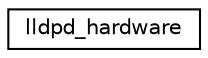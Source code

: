 digraph G
{
  edge [fontname="Helvetica",fontsize="10",labelfontname="Helvetica",labelfontsize="10"];
  node [fontname="Helvetica",fontsize="10",shape=record];
  rankdir="LR";
  Node1 [label="lldpd_hardware",height=0.2,width=0.4,color="black", fillcolor="white", style="filled",URL="$structlldpd__hardware.html"];
}
